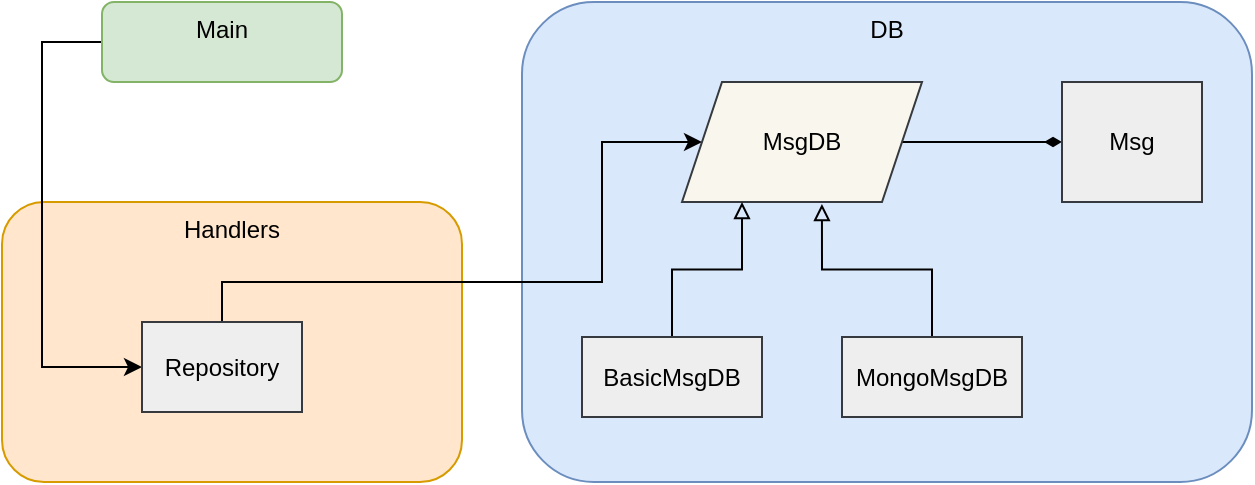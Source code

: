 <mxfile version="17.2.4" type="device"><diagram id="dSea9cw6KJZKXtY2Fy__" name="Page-1"><mxGraphModel dx="1042" dy="674" grid="1" gridSize="10" guides="1" tooltips="1" connect="1" arrows="1" fold="1" page="1" pageScale="1" pageWidth="850" pageHeight="1100" math="0" shadow="0"><root><mxCell id="0"/><mxCell id="1" parent="0"/><mxCell id="mHURUf1ugwuInQGtFwhX-4" value="Handlers" style="rounded=1;whiteSpace=wrap;html=1;align=center;verticalAlign=top;fillColor=#ffe6cc;strokeColor=#d79b00;" vertex="1" parent="1"><mxGeometry x="130" y="250" width="230" height="140" as="geometry"/></mxCell><mxCell id="mHURUf1ugwuInQGtFwhX-13" style="edgeStyle=orthogonalEdgeStyle;rounded=0;orthogonalLoop=1;jettySize=auto;html=1;entryX=0;entryY=0.5;entryDx=0;entryDy=0;exitX=0;exitY=0.5;exitDx=0;exitDy=0;" edge="1" parent="1" source="mHURUf1ugwuInQGtFwhX-1" target="mHURUf1ugwuInQGtFwhX-6"><mxGeometry relative="1" as="geometry"><Array as="points"><mxPoint x="150" y="170"/><mxPoint x="150" y="333"/></Array></mxGeometry></mxCell><mxCell id="mHURUf1ugwuInQGtFwhX-1" value="&lt;div&gt;&lt;span&gt;Main&lt;/span&gt;&lt;/div&gt;" style="rounded=1;whiteSpace=wrap;html=1;align=center;verticalAlign=top;fillColor=#d5e8d4;strokeColor=#82b366;" vertex="1" parent="1"><mxGeometry x="180" y="150" width="120" height="40" as="geometry"/></mxCell><mxCell id="mHURUf1ugwuInQGtFwhX-3" value="DB" style="rounded=1;whiteSpace=wrap;html=1;align=center;verticalAlign=top;fillColor=#dae8fc;strokeColor=#6c8ebf;" vertex="1" parent="1"><mxGeometry x="390" y="150" width="365" height="240" as="geometry"/></mxCell><mxCell id="mHURUf1ugwuInQGtFwhX-14" style="edgeStyle=orthogonalEdgeStyle;rounded=0;orthogonalLoop=1;jettySize=auto;html=1;entryX=0;entryY=0.5;entryDx=0;entryDy=0;" edge="1" parent="1" source="mHURUf1ugwuInQGtFwhX-6" target="mHURUf1ugwuInQGtFwhX-8"><mxGeometry relative="1" as="geometry"><Array as="points"><mxPoint x="240" y="290"/><mxPoint x="430" y="290"/><mxPoint x="430" y="220"/></Array></mxGeometry></mxCell><mxCell id="mHURUf1ugwuInQGtFwhX-6" value="Repository" style="rounded=0;whiteSpace=wrap;html=1;fillColor=#eeeeee;strokeColor=#36393d;" vertex="1" parent="1"><mxGeometry x="200" y="310" width="80" height="45" as="geometry"/></mxCell><mxCell id="mHURUf1ugwuInQGtFwhX-15" style="edgeStyle=orthogonalEdgeStyle;rounded=0;orthogonalLoop=1;jettySize=auto;html=1;entryX=0;entryY=0.5;entryDx=0;entryDy=0;endArrow=diamondThin;endFill=1;" edge="1" parent="1" source="mHURUf1ugwuInQGtFwhX-8" target="mHURUf1ugwuInQGtFwhX-11"><mxGeometry relative="1" as="geometry"/></mxCell><mxCell id="mHURUf1ugwuInQGtFwhX-8" value="MsgDB" style="shape=parallelogram;perimeter=parallelogramPerimeter;whiteSpace=wrap;html=1;fixedSize=1;fillColor=#f9f7ed;strokeColor=#36393d;" vertex="1" parent="1"><mxGeometry x="470" y="190" width="120" height="60" as="geometry"/></mxCell><mxCell id="mHURUf1ugwuInQGtFwhX-18" style="edgeStyle=orthogonalEdgeStyle;rounded=0;orthogonalLoop=1;jettySize=auto;html=1;entryX=0.25;entryY=1;entryDx=0;entryDy=0;endArrow=block;endFill=0;" edge="1" parent="1" source="mHURUf1ugwuInQGtFwhX-9" target="mHURUf1ugwuInQGtFwhX-8"><mxGeometry relative="1" as="geometry"/></mxCell><mxCell id="mHURUf1ugwuInQGtFwhX-9" value="BasicMsgDB&lt;span style=&quot;color: rgba(0 , 0 , 0 , 0) ; font-family: monospace ; font-size: 0px&quot;&gt;%3CmxGraphModel%3E%3Croot%3E%3CmxCell%20id%3D%220%22%2F%3E%3CmxCell%20id%3D%221%22%20parent%3D%220%22%2F%3E%3CmxCell%20id%3D%222%22%20value%3D%22Middlewares%22%20style%3D%22rounded%3D0%3BwhiteSpace%3Dwrap%3Bhtml%3D1%3B%22%20vertex%3D%221%22%20parent%3D%221%22%3E%3CmxGeometry%20x%3D%22230%22%20y%3D%22365%22%20width%3D%2280%22%20height%3D%2245%22%20as%3D%22geometry%22%2F%3E%3C%2FmxCell%3E%3C%2Froot%3E%3C%2FmxGraphModel%3E&lt;/span&gt;" style="rounded=0;whiteSpace=wrap;html=1;fillColor=#eeeeee;strokeColor=#36393d;" vertex="1" parent="1"><mxGeometry x="420" y="317.5" width="90" height="40" as="geometry"/></mxCell><mxCell id="mHURUf1ugwuInQGtFwhX-17" style="edgeStyle=orthogonalEdgeStyle;rounded=0;orthogonalLoop=1;jettySize=auto;html=1;entryX=0.583;entryY=1.017;entryDx=0;entryDy=0;entryPerimeter=0;strokeWidth=1;endArrow=block;endFill=0;" edge="1" parent="1" source="mHURUf1ugwuInQGtFwhX-10" target="mHURUf1ugwuInQGtFwhX-8"><mxGeometry relative="1" as="geometry"/></mxCell><mxCell id="mHURUf1ugwuInQGtFwhX-10" value="MongoMsgDB" style="rounded=0;whiteSpace=wrap;html=1;fillColor=#eeeeee;strokeColor=#36393d;" vertex="1" parent="1"><mxGeometry x="550" y="317.5" width="90" height="40" as="geometry"/></mxCell><mxCell id="mHURUf1ugwuInQGtFwhX-11" value="Msg" style="rounded=0;whiteSpace=wrap;html=1;fillColor=#eeeeee;strokeColor=#36393d;" vertex="1" parent="1"><mxGeometry x="660" y="190" width="70" height="60" as="geometry"/></mxCell></root></mxGraphModel></diagram></mxfile>